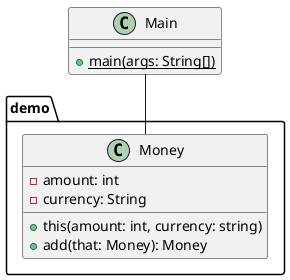 @startuml

package demo{
    class Money{
            - amount: int
            - currency: String
            + this(amount: int, currency: string)
            + add(that: Money): Money
    }
}

class Main {
  + {static} main(args: String[])
}

Main -- Money

@enduml